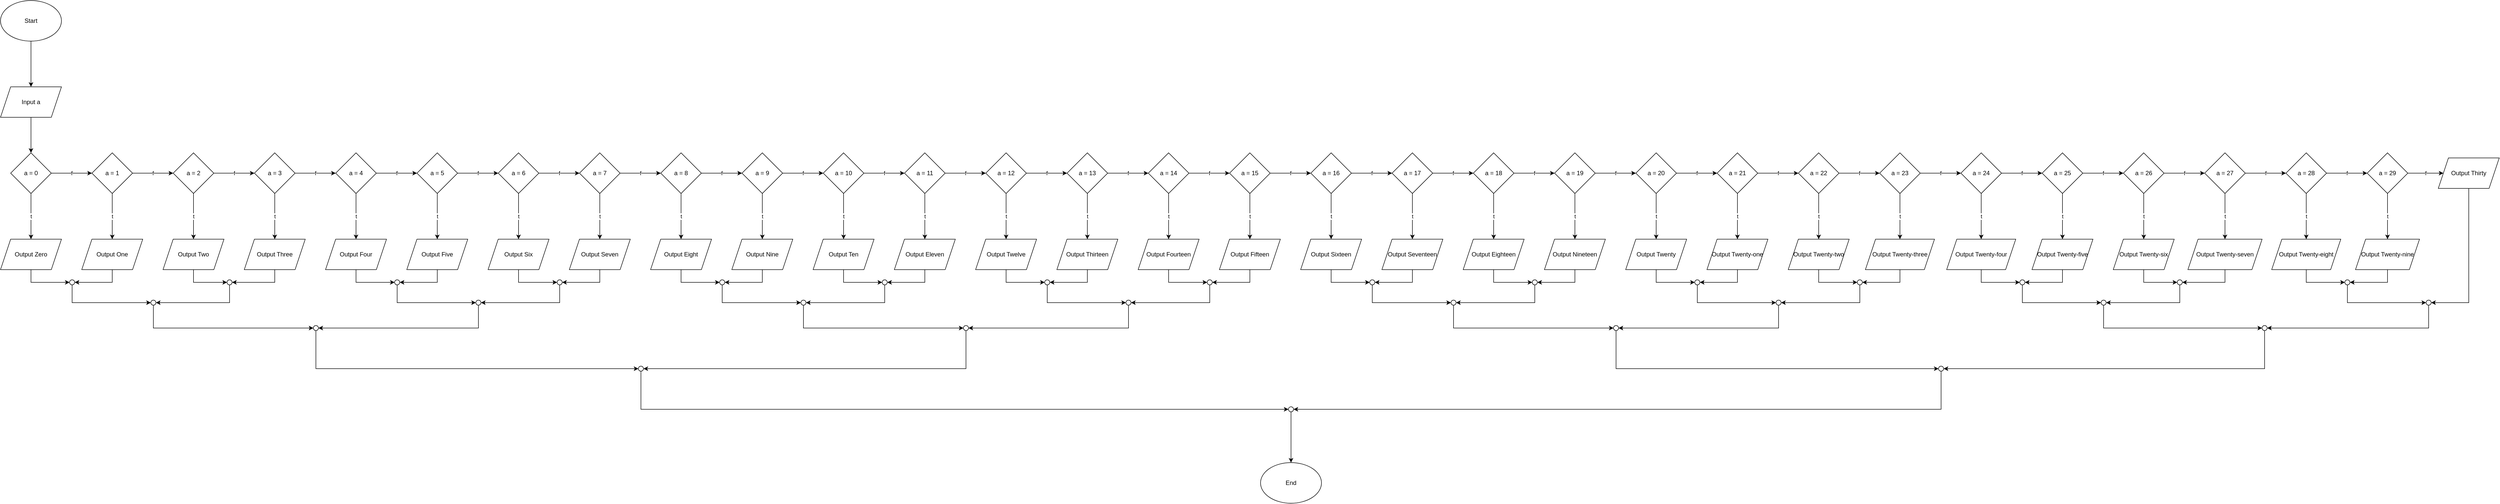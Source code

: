 <mxfile version="24.9.0">
  <diagram name="หน้า-1" id="Oa7MNRSbtnNq7vkGmx9L">
    <mxGraphModel dx="1050" dy="530" grid="1" gridSize="10" guides="1" tooltips="1" connect="1" arrows="1" fold="1" page="1" pageScale="1" pageWidth="827" pageHeight="1169" math="0" shadow="0">
      <root>
        <mxCell id="0" />
        <mxCell id="1" parent="0" />
        <mxCell id="7Do3n61sv4SYis1TwfqJ-3" value="" style="edgeStyle=orthogonalEdgeStyle;rounded=0;orthogonalLoop=1;jettySize=auto;html=1;" parent="1" source="7Do3n61sv4SYis1TwfqJ-1" target="7Do3n61sv4SYis1TwfqJ-2" edge="1">
          <mxGeometry relative="1" as="geometry" />
        </mxCell>
        <mxCell id="7Do3n61sv4SYis1TwfqJ-1" value="Start" style="ellipse;whiteSpace=wrap;html=1;" parent="1" vertex="1">
          <mxGeometry x="354" y="10" width="120" height="80" as="geometry" />
        </mxCell>
        <mxCell id="7Do3n61sv4SYis1TwfqJ-5" value="" style="edgeStyle=orthogonalEdgeStyle;rounded=0;orthogonalLoop=1;jettySize=auto;html=1;" parent="1" source="7Do3n61sv4SYis1TwfqJ-2" target="7Do3n61sv4SYis1TwfqJ-4" edge="1">
          <mxGeometry relative="1" as="geometry" />
        </mxCell>
        <mxCell id="7Do3n61sv4SYis1TwfqJ-2" value="Input a" style="shape=parallelogram;perimeter=parallelogramPerimeter;whiteSpace=wrap;html=1;fixedSize=1;" parent="1" vertex="1">
          <mxGeometry x="354" y="180" width="120" height="60" as="geometry" />
        </mxCell>
        <mxCell id="7Do3n61sv4SYis1TwfqJ-7" value="f" style="edgeStyle=orthogonalEdgeStyle;rounded=0;orthogonalLoop=1;jettySize=auto;html=1;" parent="1" source="7Do3n61sv4SYis1TwfqJ-4" target="7Do3n61sv4SYis1TwfqJ-6" edge="1">
          <mxGeometry relative="1" as="geometry" />
        </mxCell>
        <mxCell id="7Do3n61sv4SYis1TwfqJ-69" value="t" style="edgeStyle=orthogonalEdgeStyle;rounded=0;orthogonalLoop=1;jettySize=auto;html=1;" parent="1" source="7Do3n61sv4SYis1TwfqJ-4" target="7Do3n61sv4SYis1TwfqJ-68" edge="1">
          <mxGeometry relative="1" as="geometry" />
        </mxCell>
        <mxCell id="7Do3n61sv4SYis1TwfqJ-4" value="a = 0" style="rhombus;whiteSpace=wrap;html=1;" parent="1" vertex="1">
          <mxGeometry x="374" y="310" width="80" height="80" as="geometry" />
        </mxCell>
        <mxCell id="7Do3n61sv4SYis1TwfqJ-9" value="f" style="edgeStyle=orthogonalEdgeStyle;rounded=0;orthogonalLoop=1;jettySize=auto;html=1;" parent="1" source="7Do3n61sv4SYis1TwfqJ-6" target="7Do3n61sv4SYis1TwfqJ-8" edge="1">
          <mxGeometry relative="1" as="geometry" />
        </mxCell>
        <mxCell id="7Do3n61sv4SYis1TwfqJ-73" value="t" style="edgeStyle=orthogonalEdgeStyle;rounded=0;orthogonalLoop=1;jettySize=auto;html=1;" parent="1" source="7Do3n61sv4SYis1TwfqJ-6" target="7Do3n61sv4SYis1TwfqJ-72" edge="1">
          <mxGeometry relative="1" as="geometry" />
        </mxCell>
        <mxCell id="7Do3n61sv4SYis1TwfqJ-6" value="a = 1" style="rhombus;whiteSpace=wrap;html=1;" parent="1" vertex="1">
          <mxGeometry x="534" y="310" width="80" height="80" as="geometry" />
        </mxCell>
        <mxCell id="7Do3n61sv4SYis1TwfqJ-11" value="f" style="edgeStyle=orthogonalEdgeStyle;rounded=0;orthogonalLoop=1;jettySize=auto;html=1;" parent="1" source="7Do3n61sv4SYis1TwfqJ-8" target="7Do3n61sv4SYis1TwfqJ-10" edge="1">
          <mxGeometry relative="1" as="geometry" />
        </mxCell>
        <mxCell id="7Do3n61sv4SYis1TwfqJ-75" value="t" style="edgeStyle=orthogonalEdgeStyle;rounded=0;orthogonalLoop=1;jettySize=auto;html=1;" parent="1" source="7Do3n61sv4SYis1TwfqJ-8" target="7Do3n61sv4SYis1TwfqJ-74" edge="1">
          <mxGeometry relative="1" as="geometry" />
        </mxCell>
        <mxCell id="7Do3n61sv4SYis1TwfqJ-8" value="a = 2" style="rhombus;whiteSpace=wrap;html=1;" parent="1" vertex="1">
          <mxGeometry x="694" y="310" width="80" height="80" as="geometry" />
        </mxCell>
        <mxCell id="7Do3n61sv4SYis1TwfqJ-13" value="f" style="edgeStyle=orthogonalEdgeStyle;rounded=0;orthogonalLoop=1;jettySize=auto;html=1;" parent="1" source="7Do3n61sv4SYis1TwfqJ-10" target="7Do3n61sv4SYis1TwfqJ-12" edge="1">
          <mxGeometry relative="1" as="geometry" />
        </mxCell>
        <mxCell id="7Do3n61sv4SYis1TwfqJ-77" value="t" style="edgeStyle=orthogonalEdgeStyle;rounded=0;orthogonalLoop=1;jettySize=auto;html=1;" parent="1" source="7Do3n61sv4SYis1TwfqJ-10" target="7Do3n61sv4SYis1TwfqJ-76" edge="1">
          <mxGeometry relative="1" as="geometry" />
        </mxCell>
        <mxCell id="7Do3n61sv4SYis1TwfqJ-10" value="a = 3" style="rhombus;whiteSpace=wrap;html=1;" parent="1" vertex="1">
          <mxGeometry x="854" y="310" width="80" height="80" as="geometry" />
        </mxCell>
        <mxCell id="7Do3n61sv4SYis1TwfqJ-15" value="f" style="edgeStyle=orthogonalEdgeStyle;rounded=0;orthogonalLoop=1;jettySize=auto;html=1;" parent="1" source="7Do3n61sv4SYis1TwfqJ-12" target="7Do3n61sv4SYis1TwfqJ-14" edge="1">
          <mxGeometry relative="1" as="geometry" />
        </mxCell>
        <mxCell id="7Do3n61sv4SYis1TwfqJ-79" value="t" style="edgeStyle=orthogonalEdgeStyle;rounded=0;orthogonalLoop=1;jettySize=auto;html=1;" parent="1" source="7Do3n61sv4SYis1TwfqJ-12" target="7Do3n61sv4SYis1TwfqJ-78" edge="1">
          <mxGeometry relative="1" as="geometry" />
        </mxCell>
        <mxCell id="7Do3n61sv4SYis1TwfqJ-12" value="a = 4" style="rhombus;whiteSpace=wrap;html=1;" parent="1" vertex="1">
          <mxGeometry x="1014" y="310" width="80" height="80" as="geometry" />
        </mxCell>
        <mxCell id="7Do3n61sv4SYis1TwfqJ-17" value="f" style="edgeStyle=orthogonalEdgeStyle;rounded=0;orthogonalLoop=1;jettySize=auto;html=1;" parent="1" source="7Do3n61sv4SYis1TwfqJ-14" target="7Do3n61sv4SYis1TwfqJ-16" edge="1">
          <mxGeometry relative="1" as="geometry" />
        </mxCell>
        <mxCell id="7Do3n61sv4SYis1TwfqJ-81" value="t" style="edgeStyle=orthogonalEdgeStyle;rounded=0;orthogonalLoop=1;jettySize=auto;html=1;" parent="1" source="7Do3n61sv4SYis1TwfqJ-14" target="7Do3n61sv4SYis1TwfqJ-80" edge="1">
          <mxGeometry relative="1" as="geometry" />
        </mxCell>
        <mxCell id="7Do3n61sv4SYis1TwfqJ-14" value="a = 5" style="rhombus;whiteSpace=wrap;html=1;" parent="1" vertex="1">
          <mxGeometry x="1174" y="310" width="80" height="80" as="geometry" />
        </mxCell>
        <mxCell id="7Do3n61sv4SYis1TwfqJ-19" value="f" style="edgeStyle=orthogonalEdgeStyle;rounded=0;orthogonalLoop=1;jettySize=auto;html=1;" parent="1" source="7Do3n61sv4SYis1TwfqJ-16" target="7Do3n61sv4SYis1TwfqJ-18" edge="1">
          <mxGeometry relative="1" as="geometry" />
        </mxCell>
        <mxCell id="7Do3n61sv4SYis1TwfqJ-83" value="t" style="edgeStyle=orthogonalEdgeStyle;rounded=0;orthogonalLoop=1;jettySize=auto;html=1;" parent="1" source="7Do3n61sv4SYis1TwfqJ-16" target="7Do3n61sv4SYis1TwfqJ-82" edge="1">
          <mxGeometry relative="1" as="geometry" />
        </mxCell>
        <mxCell id="7Do3n61sv4SYis1TwfqJ-16" value="a = 6" style="rhombus;whiteSpace=wrap;html=1;" parent="1" vertex="1">
          <mxGeometry x="1334" y="310" width="80" height="80" as="geometry" />
        </mxCell>
        <mxCell id="7Do3n61sv4SYis1TwfqJ-21" value="f" style="edgeStyle=orthogonalEdgeStyle;rounded=0;orthogonalLoop=1;jettySize=auto;html=1;" parent="1" source="7Do3n61sv4SYis1TwfqJ-18" target="7Do3n61sv4SYis1TwfqJ-20" edge="1">
          <mxGeometry relative="1" as="geometry" />
        </mxCell>
        <mxCell id="7Do3n61sv4SYis1TwfqJ-85" value="t" style="edgeStyle=orthogonalEdgeStyle;rounded=0;orthogonalLoop=1;jettySize=auto;html=1;" parent="1" source="7Do3n61sv4SYis1TwfqJ-18" target="7Do3n61sv4SYis1TwfqJ-84" edge="1">
          <mxGeometry relative="1" as="geometry" />
        </mxCell>
        <mxCell id="7Do3n61sv4SYis1TwfqJ-18" value="a = 7" style="rhombus;whiteSpace=wrap;html=1;" parent="1" vertex="1">
          <mxGeometry x="1494" y="310" width="80" height="80" as="geometry" />
        </mxCell>
        <mxCell id="7Do3n61sv4SYis1TwfqJ-23" value="f" style="edgeStyle=orthogonalEdgeStyle;rounded=0;orthogonalLoop=1;jettySize=auto;html=1;" parent="1" source="7Do3n61sv4SYis1TwfqJ-20" target="7Do3n61sv4SYis1TwfqJ-22" edge="1">
          <mxGeometry relative="1" as="geometry" />
        </mxCell>
        <mxCell id="7Do3n61sv4SYis1TwfqJ-87" value="t" style="edgeStyle=orthogonalEdgeStyle;rounded=0;orthogonalLoop=1;jettySize=auto;html=1;" parent="1" source="7Do3n61sv4SYis1TwfqJ-20" target="7Do3n61sv4SYis1TwfqJ-86" edge="1">
          <mxGeometry relative="1" as="geometry" />
        </mxCell>
        <mxCell id="7Do3n61sv4SYis1TwfqJ-20" value="a = 8" style="rhombus;whiteSpace=wrap;html=1;" parent="1" vertex="1">
          <mxGeometry x="1654" y="310" width="80" height="80" as="geometry" />
        </mxCell>
        <mxCell id="7Do3n61sv4SYis1TwfqJ-25" value="f" style="edgeStyle=orthogonalEdgeStyle;rounded=0;orthogonalLoop=1;jettySize=auto;html=1;" parent="1" source="7Do3n61sv4SYis1TwfqJ-22" target="7Do3n61sv4SYis1TwfqJ-24" edge="1">
          <mxGeometry relative="1" as="geometry" />
        </mxCell>
        <mxCell id="7Do3n61sv4SYis1TwfqJ-89" value="t" style="edgeStyle=orthogonalEdgeStyle;rounded=0;orthogonalLoop=1;jettySize=auto;html=1;" parent="1" source="7Do3n61sv4SYis1TwfqJ-22" target="7Do3n61sv4SYis1TwfqJ-88" edge="1">
          <mxGeometry relative="1" as="geometry" />
        </mxCell>
        <mxCell id="7Do3n61sv4SYis1TwfqJ-22" value="a = 9" style="rhombus;whiteSpace=wrap;html=1;" parent="1" vertex="1">
          <mxGeometry x="1814" y="310" width="80" height="80" as="geometry" />
        </mxCell>
        <mxCell id="7Do3n61sv4SYis1TwfqJ-27" value="f" style="edgeStyle=orthogonalEdgeStyle;rounded=0;orthogonalLoop=1;jettySize=auto;html=1;" parent="1" source="7Do3n61sv4SYis1TwfqJ-24" target="7Do3n61sv4SYis1TwfqJ-26" edge="1">
          <mxGeometry relative="1" as="geometry" />
        </mxCell>
        <mxCell id="7Do3n61sv4SYis1TwfqJ-91" value="t" style="edgeStyle=orthogonalEdgeStyle;rounded=0;orthogonalLoop=1;jettySize=auto;html=1;" parent="1" source="7Do3n61sv4SYis1TwfqJ-24" target="7Do3n61sv4SYis1TwfqJ-90" edge="1">
          <mxGeometry relative="1" as="geometry" />
        </mxCell>
        <mxCell id="7Do3n61sv4SYis1TwfqJ-24" value="a = 10" style="rhombus;whiteSpace=wrap;html=1;" parent="1" vertex="1">
          <mxGeometry x="1974" y="310" width="80" height="80" as="geometry" />
        </mxCell>
        <mxCell id="7Do3n61sv4SYis1TwfqJ-29" value="f" style="edgeStyle=orthogonalEdgeStyle;rounded=0;orthogonalLoop=1;jettySize=auto;html=1;" parent="1" source="7Do3n61sv4SYis1TwfqJ-26" target="7Do3n61sv4SYis1TwfqJ-28" edge="1">
          <mxGeometry relative="1" as="geometry" />
        </mxCell>
        <mxCell id="7Do3n61sv4SYis1TwfqJ-93" value="t" style="edgeStyle=orthogonalEdgeStyle;rounded=0;orthogonalLoop=1;jettySize=auto;html=1;" parent="1" source="7Do3n61sv4SYis1TwfqJ-26" target="7Do3n61sv4SYis1TwfqJ-92" edge="1">
          <mxGeometry relative="1" as="geometry" />
        </mxCell>
        <mxCell id="7Do3n61sv4SYis1TwfqJ-26" value="a = 11" style="rhombus;whiteSpace=wrap;html=1;" parent="1" vertex="1">
          <mxGeometry x="2134" y="310" width="80" height="80" as="geometry" />
        </mxCell>
        <mxCell id="7Do3n61sv4SYis1TwfqJ-31" value="f" style="edgeStyle=orthogonalEdgeStyle;rounded=0;orthogonalLoop=1;jettySize=auto;html=1;" parent="1" source="7Do3n61sv4SYis1TwfqJ-28" target="7Do3n61sv4SYis1TwfqJ-30" edge="1">
          <mxGeometry relative="1" as="geometry" />
        </mxCell>
        <mxCell id="7Do3n61sv4SYis1TwfqJ-95" value="t" style="edgeStyle=orthogonalEdgeStyle;rounded=0;orthogonalLoop=1;jettySize=auto;html=1;" parent="1" source="7Do3n61sv4SYis1TwfqJ-28" target="7Do3n61sv4SYis1TwfqJ-94" edge="1">
          <mxGeometry relative="1" as="geometry" />
        </mxCell>
        <mxCell id="7Do3n61sv4SYis1TwfqJ-28" value="a = 12" style="rhombus;whiteSpace=wrap;html=1;" parent="1" vertex="1">
          <mxGeometry x="2294" y="310" width="80" height="80" as="geometry" />
        </mxCell>
        <mxCell id="7Do3n61sv4SYis1TwfqJ-33" value="f" style="edgeStyle=orthogonalEdgeStyle;rounded=0;orthogonalLoop=1;jettySize=auto;html=1;" parent="1" source="7Do3n61sv4SYis1TwfqJ-30" target="7Do3n61sv4SYis1TwfqJ-32" edge="1">
          <mxGeometry relative="1" as="geometry" />
        </mxCell>
        <mxCell id="7Do3n61sv4SYis1TwfqJ-97" value="t" style="edgeStyle=orthogonalEdgeStyle;rounded=0;orthogonalLoop=1;jettySize=auto;html=1;" parent="1" source="7Do3n61sv4SYis1TwfqJ-30" target="7Do3n61sv4SYis1TwfqJ-96" edge="1">
          <mxGeometry relative="1" as="geometry" />
        </mxCell>
        <mxCell id="7Do3n61sv4SYis1TwfqJ-30" value="a = 13" style="rhombus;whiteSpace=wrap;html=1;" parent="1" vertex="1">
          <mxGeometry x="2454" y="310" width="80" height="80" as="geometry" />
        </mxCell>
        <mxCell id="7Do3n61sv4SYis1TwfqJ-35" value="f" style="edgeStyle=orthogonalEdgeStyle;rounded=0;orthogonalLoop=1;jettySize=auto;html=1;" parent="1" source="7Do3n61sv4SYis1TwfqJ-32" target="7Do3n61sv4SYis1TwfqJ-34" edge="1">
          <mxGeometry relative="1" as="geometry" />
        </mxCell>
        <mxCell id="7Do3n61sv4SYis1TwfqJ-99" value="t" style="edgeStyle=orthogonalEdgeStyle;rounded=0;orthogonalLoop=1;jettySize=auto;html=1;" parent="1" source="7Do3n61sv4SYis1TwfqJ-32" target="7Do3n61sv4SYis1TwfqJ-98" edge="1">
          <mxGeometry relative="1" as="geometry" />
        </mxCell>
        <mxCell id="7Do3n61sv4SYis1TwfqJ-32" value="a = 14" style="rhombus;whiteSpace=wrap;html=1;" parent="1" vertex="1">
          <mxGeometry x="2614" y="310" width="80" height="80" as="geometry" />
        </mxCell>
        <mxCell id="7Do3n61sv4SYis1TwfqJ-37" value="f" style="edgeStyle=orthogonalEdgeStyle;rounded=0;orthogonalLoop=1;jettySize=auto;html=1;" parent="1" source="7Do3n61sv4SYis1TwfqJ-34" target="7Do3n61sv4SYis1TwfqJ-36" edge="1">
          <mxGeometry relative="1" as="geometry" />
        </mxCell>
        <mxCell id="7Do3n61sv4SYis1TwfqJ-101" value="t" style="edgeStyle=orthogonalEdgeStyle;rounded=0;orthogonalLoop=1;jettySize=auto;html=1;" parent="1" source="7Do3n61sv4SYis1TwfqJ-34" target="7Do3n61sv4SYis1TwfqJ-100" edge="1">
          <mxGeometry relative="1" as="geometry" />
        </mxCell>
        <mxCell id="7Do3n61sv4SYis1TwfqJ-34" value="a = 15" style="rhombus;whiteSpace=wrap;html=1;" parent="1" vertex="1">
          <mxGeometry x="2774" y="310" width="80" height="80" as="geometry" />
        </mxCell>
        <mxCell id="7Do3n61sv4SYis1TwfqJ-39" value="f" style="edgeStyle=orthogonalEdgeStyle;rounded=0;orthogonalLoop=1;jettySize=auto;html=1;" parent="1" source="7Do3n61sv4SYis1TwfqJ-36" target="7Do3n61sv4SYis1TwfqJ-38" edge="1">
          <mxGeometry relative="1" as="geometry" />
        </mxCell>
        <mxCell id="7Do3n61sv4SYis1TwfqJ-103" value="t" style="edgeStyle=orthogonalEdgeStyle;rounded=0;orthogonalLoop=1;jettySize=auto;html=1;" parent="1" source="7Do3n61sv4SYis1TwfqJ-36" target="7Do3n61sv4SYis1TwfqJ-102" edge="1">
          <mxGeometry relative="1" as="geometry">
            <Array as="points">
              <mxPoint x="2974" y="410" />
              <mxPoint x="2974" y="410" />
            </Array>
          </mxGeometry>
        </mxCell>
        <mxCell id="7Do3n61sv4SYis1TwfqJ-36" value="a = 16" style="rhombus;whiteSpace=wrap;html=1;" parent="1" vertex="1">
          <mxGeometry x="2934" y="310" width="80" height="80" as="geometry" />
        </mxCell>
        <mxCell id="7Do3n61sv4SYis1TwfqJ-41" value="f" style="edgeStyle=orthogonalEdgeStyle;rounded=0;orthogonalLoop=1;jettySize=auto;html=1;" parent="1" source="7Do3n61sv4SYis1TwfqJ-38" target="7Do3n61sv4SYis1TwfqJ-40" edge="1">
          <mxGeometry relative="1" as="geometry" />
        </mxCell>
        <mxCell id="7Do3n61sv4SYis1TwfqJ-105" value="t" style="edgeStyle=orthogonalEdgeStyle;rounded=0;orthogonalLoop=1;jettySize=auto;html=1;" parent="1" source="7Do3n61sv4SYis1TwfqJ-38" target="7Do3n61sv4SYis1TwfqJ-104" edge="1">
          <mxGeometry relative="1" as="geometry" />
        </mxCell>
        <mxCell id="7Do3n61sv4SYis1TwfqJ-38" value="a = 17" style="rhombus;whiteSpace=wrap;html=1;" parent="1" vertex="1">
          <mxGeometry x="3094" y="310" width="80" height="80" as="geometry" />
        </mxCell>
        <mxCell id="7Do3n61sv4SYis1TwfqJ-43" value="f" style="edgeStyle=orthogonalEdgeStyle;rounded=0;orthogonalLoop=1;jettySize=auto;html=1;" parent="1" source="7Do3n61sv4SYis1TwfqJ-40" target="7Do3n61sv4SYis1TwfqJ-42" edge="1">
          <mxGeometry relative="1" as="geometry" />
        </mxCell>
        <mxCell id="7Do3n61sv4SYis1TwfqJ-107" value="t" style="edgeStyle=orthogonalEdgeStyle;rounded=0;orthogonalLoop=1;jettySize=auto;html=1;" parent="1" source="7Do3n61sv4SYis1TwfqJ-40" target="7Do3n61sv4SYis1TwfqJ-106" edge="1">
          <mxGeometry relative="1" as="geometry" />
        </mxCell>
        <mxCell id="7Do3n61sv4SYis1TwfqJ-40" value="a = 18" style="rhombus;whiteSpace=wrap;html=1;" parent="1" vertex="1">
          <mxGeometry x="3254" y="310" width="80" height="80" as="geometry" />
        </mxCell>
        <mxCell id="7Do3n61sv4SYis1TwfqJ-45" value="f" style="edgeStyle=orthogonalEdgeStyle;rounded=0;orthogonalLoop=1;jettySize=auto;html=1;" parent="1" source="7Do3n61sv4SYis1TwfqJ-42" target="7Do3n61sv4SYis1TwfqJ-44" edge="1">
          <mxGeometry relative="1" as="geometry" />
        </mxCell>
        <mxCell id="7Do3n61sv4SYis1TwfqJ-109" value="t" style="edgeStyle=orthogonalEdgeStyle;rounded=0;orthogonalLoop=1;jettySize=auto;html=1;" parent="1" source="7Do3n61sv4SYis1TwfqJ-42" target="7Do3n61sv4SYis1TwfqJ-108" edge="1">
          <mxGeometry relative="1" as="geometry" />
        </mxCell>
        <mxCell id="7Do3n61sv4SYis1TwfqJ-42" value="a = 19" style="rhombus;whiteSpace=wrap;html=1;" parent="1" vertex="1">
          <mxGeometry x="3414" y="310" width="80" height="80" as="geometry" />
        </mxCell>
        <mxCell id="7Do3n61sv4SYis1TwfqJ-47" value="f" style="edgeStyle=orthogonalEdgeStyle;rounded=0;orthogonalLoop=1;jettySize=auto;html=1;" parent="1" source="7Do3n61sv4SYis1TwfqJ-44" target="7Do3n61sv4SYis1TwfqJ-46" edge="1">
          <mxGeometry relative="1" as="geometry" />
        </mxCell>
        <mxCell id="7Do3n61sv4SYis1TwfqJ-111" value="t" style="edgeStyle=orthogonalEdgeStyle;rounded=0;orthogonalLoop=1;jettySize=auto;html=1;" parent="1" source="7Do3n61sv4SYis1TwfqJ-44" target="7Do3n61sv4SYis1TwfqJ-110" edge="1">
          <mxGeometry relative="1" as="geometry" />
        </mxCell>
        <mxCell id="7Do3n61sv4SYis1TwfqJ-44" value="a = 20" style="rhombus;whiteSpace=wrap;html=1;" parent="1" vertex="1">
          <mxGeometry x="3574" y="310" width="80" height="80" as="geometry" />
        </mxCell>
        <mxCell id="7Do3n61sv4SYis1TwfqJ-49" value="f" style="edgeStyle=orthogonalEdgeStyle;rounded=0;orthogonalLoop=1;jettySize=auto;html=1;" parent="1" source="7Do3n61sv4SYis1TwfqJ-46" target="7Do3n61sv4SYis1TwfqJ-48" edge="1">
          <mxGeometry relative="1" as="geometry" />
        </mxCell>
        <mxCell id="7Do3n61sv4SYis1TwfqJ-113" value="t" style="edgeStyle=orthogonalEdgeStyle;rounded=0;orthogonalLoop=1;jettySize=auto;html=1;" parent="1" source="7Do3n61sv4SYis1TwfqJ-46" target="7Do3n61sv4SYis1TwfqJ-112" edge="1">
          <mxGeometry relative="1" as="geometry" />
        </mxCell>
        <mxCell id="7Do3n61sv4SYis1TwfqJ-46" value="a = 21" style="rhombus;whiteSpace=wrap;html=1;" parent="1" vertex="1">
          <mxGeometry x="3734" y="310" width="80" height="80" as="geometry" />
        </mxCell>
        <mxCell id="7Do3n61sv4SYis1TwfqJ-51" value="f" style="edgeStyle=orthogonalEdgeStyle;rounded=0;orthogonalLoop=1;jettySize=auto;html=1;" parent="1" source="7Do3n61sv4SYis1TwfqJ-48" target="7Do3n61sv4SYis1TwfqJ-50" edge="1">
          <mxGeometry relative="1" as="geometry" />
        </mxCell>
        <mxCell id="7Do3n61sv4SYis1TwfqJ-115" value="t" style="edgeStyle=orthogonalEdgeStyle;rounded=0;orthogonalLoop=1;jettySize=auto;html=1;" parent="1" source="7Do3n61sv4SYis1TwfqJ-48" target="7Do3n61sv4SYis1TwfqJ-114" edge="1">
          <mxGeometry relative="1" as="geometry" />
        </mxCell>
        <mxCell id="7Do3n61sv4SYis1TwfqJ-48" value="a = 22" style="rhombus;whiteSpace=wrap;html=1;" parent="1" vertex="1">
          <mxGeometry x="3894" y="310" width="80" height="80" as="geometry" />
        </mxCell>
        <mxCell id="7Do3n61sv4SYis1TwfqJ-53" value="f" style="edgeStyle=orthogonalEdgeStyle;rounded=0;orthogonalLoop=1;jettySize=auto;html=1;" parent="1" source="7Do3n61sv4SYis1TwfqJ-50" target="7Do3n61sv4SYis1TwfqJ-52" edge="1">
          <mxGeometry relative="1" as="geometry" />
        </mxCell>
        <mxCell id="7Do3n61sv4SYis1TwfqJ-117" value="t" style="edgeStyle=orthogonalEdgeStyle;rounded=0;orthogonalLoop=1;jettySize=auto;html=1;" parent="1" source="7Do3n61sv4SYis1TwfqJ-50" target="7Do3n61sv4SYis1TwfqJ-116" edge="1">
          <mxGeometry relative="1" as="geometry" />
        </mxCell>
        <mxCell id="7Do3n61sv4SYis1TwfqJ-50" value="a = 23" style="rhombus;whiteSpace=wrap;html=1;" parent="1" vertex="1">
          <mxGeometry x="4054" y="310" width="80" height="80" as="geometry" />
        </mxCell>
        <mxCell id="7Do3n61sv4SYis1TwfqJ-55" value="f" style="edgeStyle=orthogonalEdgeStyle;rounded=0;orthogonalLoop=1;jettySize=auto;html=1;" parent="1" source="7Do3n61sv4SYis1TwfqJ-52" target="7Do3n61sv4SYis1TwfqJ-54" edge="1">
          <mxGeometry relative="1" as="geometry" />
        </mxCell>
        <mxCell id="7Do3n61sv4SYis1TwfqJ-119" value="t" style="edgeStyle=orthogonalEdgeStyle;rounded=0;orthogonalLoop=1;jettySize=auto;html=1;" parent="1" source="7Do3n61sv4SYis1TwfqJ-52" target="7Do3n61sv4SYis1TwfqJ-118" edge="1">
          <mxGeometry relative="1" as="geometry" />
        </mxCell>
        <mxCell id="7Do3n61sv4SYis1TwfqJ-52" value="a = 24" style="rhombus;whiteSpace=wrap;html=1;" parent="1" vertex="1">
          <mxGeometry x="4214" y="310" width="80" height="80" as="geometry" />
        </mxCell>
        <mxCell id="7Do3n61sv4SYis1TwfqJ-57" value="f" style="edgeStyle=orthogonalEdgeStyle;rounded=0;orthogonalLoop=1;jettySize=auto;html=1;" parent="1" source="7Do3n61sv4SYis1TwfqJ-54" target="7Do3n61sv4SYis1TwfqJ-56" edge="1">
          <mxGeometry relative="1" as="geometry" />
        </mxCell>
        <mxCell id="7Do3n61sv4SYis1TwfqJ-121" value="t" style="edgeStyle=orthogonalEdgeStyle;rounded=0;orthogonalLoop=1;jettySize=auto;html=1;" parent="1" source="7Do3n61sv4SYis1TwfqJ-54" target="7Do3n61sv4SYis1TwfqJ-120" edge="1">
          <mxGeometry relative="1" as="geometry" />
        </mxCell>
        <mxCell id="7Do3n61sv4SYis1TwfqJ-54" value="a = 25" style="rhombus;whiteSpace=wrap;html=1;" parent="1" vertex="1">
          <mxGeometry x="4374" y="310" width="80" height="80" as="geometry" />
        </mxCell>
        <mxCell id="7Do3n61sv4SYis1TwfqJ-59" value="f" style="edgeStyle=orthogonalEdgeStyle;rounded=0;orthogonalLoop=1;jettySize=auto;html=1;" parent="1" source="7Do3n61sv4SYis1TwfqJ-56" target="7Do3n61sv4SYis1TwfqJ-58" edge="1">
          <mxGeometry relative="1" as="geometry" />
        </mxCell>
        <mxCell id="7Do3n61sv4SYis1TwfqJ-123" value="t" style="edgeStyle=orthogonalEdgeStyle;rounded=0;orthogonalLoop=1;jettySize=auto;html=1;" parent="1" source="7Do3n61sv4SYis1TwfqJ-56" target="7Do3n61sv4SYis1TwfqJ-122" edge="1">
          <mxGeometry relative="1" as="geometry" />
        </mxCell>
        <mxCell id="7Do3n61sv4SYis1TwfqJ-56" value="a = 26" style="rhombus;whiteSpace=wrap;html=1;" parent="1" vertex="1">
          <mxGeometry x="4534" y="310" width="80" height="80" as="geometry" />
        </mxCell>
        <mxCell id="7Do3n61sv4SYis1TwfqJ-61" value="f" style="edgeStyle=orthogonalEdgeStyle;rounded=0;orthogonalLoop=1;jettySize=auto;html=1;" parent="1" source="7Do3n61sv4SYis1TwfqJ-58" target="7Do3n61sv4SYis1TwfqJ-60" edge="1">
          <mxGeometry relative="1" as="geometry" />
        </mxCell>
        <mxCell id="7Do3n61sv4SYis1TwfqJ-125" value="t" style="edgeStyle=orthogonalEdgeStyle;rounded=0;orthogonalLoop=1;jettySize=auto;html=1;" parent="1" source="7Do3n61sv4SYis1TwfqJ-58" target="7Do3n61sv4SYis1TwfqJ-124" edge="1">
          <mxGeometry relative="1" as="geometry" />
        </mxCell>
        <mxCell id="7Do3n61sv4SYis1TwfqJ-58" value="a = 27" style="rhombus;whiteSpace=wrap;html=1;" parent="1" vertex="1">
          <mxGeometry x="4694" y="310" width="80" height="80" as="geometry" />
        </mxCell>
        <mxCell id="7Do3n61sv4SYis1TwfqJ-63" value="f" style="edgeStyle=orthogonalEdgeStyle;rounded=0;orthogonalLoop=1;jettySize=auto;html=1;" parent="1" source="7Do3n61sv4SYis1TwfqJ-60" target="7Do3n61sv4SYis1TwfqJ-62" edge="1">
          <mxGeometry relative="1" as="geometry" />
        </mxCell>
        <mxCell id="7Do3n61sv4SYis1TwfqJ-127" value="t" style="edgeStyle=orthogonalEdgeStyle;rounded=0;orthogonalLoop=1;jettySize=auto;html=1;" parent="1" source="7Do3n61sv4SYis1TwfqJ-60" target="7Do3n61sv4SYis1TwfqJ-126" edge="1">
          <mxGeometry relative="1" as="geometry" />
        </mxCell>
        <mxCell id="7Do3n61sv4SYis1TwfqJ-60" value="a = 28" style="rhombus;whiteSpace=wrap;html=1;" parent="1" vertex="1">
          <mxGeometry x="4854" y="310" width="80" height="80" as="geometry" />
        </mxCell>
        <mxCell id="7Do3n61sv4SYis1TwfqJ-67" value="f" style="edgeStyle=orthogonalEdgeStyle;rounded=0;orthogonalLoop=1;jettySize=auto;html=1;" parent="1" source="7Do3n61sv4SYis1TwfqJ-62" target="7Do3n61sv4SYis1TwfqJ-66" edge="1">
          <mxGeometry relative="1" as="geometry" />
        </mxCell>
        <mxCell id="7Do3n61sv4SYis1TwfqJ-129" value="t" style="edgeStyle=orthogonalEdgeStyle;rounded=0;orthogonalLoop=1;jettySize=auto;html=1;" parent="1" source="7Do3n61sv4SYis1TwfqJ-62" target="7Do3n61sv4SYis1TwfqJ-128" edge="1">
          <mxGeometry relative="1" as="geometry" />
        </mxCell>
        <mxCell id="7Do3n61sv4SYis1TwfqJ-62" value="a = 29" style="rhombus;whiteSpace=wrap;html=1;" parent="1" vertex="1">
          <mxGeometry x="5014" y="310" width="80" height="80" as="geometry" />
        </mxCell>
        <mxCell id="7Do3n61sv4SYis1TwfqJ-187" style="edgeStyle=orthogonalEdgeStyle;rounded=0;orthogonalLoop=1;jettySize=auto;html=1;exitX=0.5;exitY=1;exitDx=0;exitDy=0;entryX=1;entryY=0.5;entryDx=0;entryDy=0;" parent="1" source="7Do3n61sv4SYis1TwfqJ-66" target="7Do3n61sv4SYis1TwfqJ-186" edge="1">
          <mxGeometry relative="1" as="geometry" />
        </mxCell>
        <mxCell id="7Do3n61sv4SYis1TwfqJ-66" value="Output Thirty" style="shape=parallelogram;perimeter=parallelogramPerimeter;whiteSpace=wrap;html=1;fixedSize=1;" parent="1" vertex="1">
          <mxGeometry x="5154" y="320" width="120" height="60" as="geometry" />
        </mxCell>
        <mxCell id="7Do3n61sv4SYis1TwfqJ-147" style="edgeStyle=orthogonalEdgeStyle;rounded=0;orthogonalLoop=1;jettySize=auto;html=1;exitX=0.5;exitY=1;exitDx=0;exitDy=0;entryX=0;entryY=0.5;entryDx=0;entryDy=0;" parent="1" source="7Do3n61sv4SYis1TwfqJ-68" target="7Do3n61sv4SYis1TwfqJ-130" edge="1">
          <mxGeometry relative="1" as="geometry" />
        </mxCell>
        <mxCell id="7Do3n61sv4SYis1TwfqJ-68" value="Output Zero" style="shape=parallelogram;perimeter=parallelogramPerimeter;whiteSpace=wrap;html=1;fixedSize=1;" parent="1" vertex="1">
          <mxGeometry x="354" y="480" width="120" height="60" as="geometry" />
        </mxCell>
        <mxCell id="7Do3n61sv4SYis1TwfqJ-148" style="edgeStyle=orthogonalEdgeStyle;rounded=0;orthogonalLoop=1;jettySize=auto;html=1;exitX=0.5;exitY=1;exitDx=0;exitDy=0;entryX=1;entryY=0.5;entryDx=0;entryDy=0;" parent="1" source="7Do3n61sv4SYis1TwfqJ-72" target="7Do3n61sv4SYis1TwfqJ-130" edge="1">
          <mxGeometry relative="1" as="geometry" />
        </mxCell>
        <mxCell id="7Do3n61sv4SYis1TwfqJ-72" value="Output One" style="shape=parallelogram;perimeter=parallelogramPerimeter;whiteSpace=wrap;html=1;fixedSize=1;" parent="1" vertex="1">
          <mxGeometry x="514" y="480" width="120" height="60" as="geometry" />
        </mxCell>
        <mxCell id="7Do3n61sv4SYis1TwfqJ-149" style="edgeStyle=orthogonalEdgeStyle;rounded=0;orthogonalLoop=1;jettySize=auto;html=1;exitX=0.5;exitY=1;exitDx=0;exitDy=0;entryX=0;entryY=0.5;entryDx=0;entryDy=0;" parent="1" source="7Do3n61sv4SYis1TwfqJ-74" target="7Do3n61sv4SYis1TwfqJ-132" edge="1">
          <mxGeometry relative="1" as="geometry" />
        </mxCell>
        <mxCell id="7Do3n61sv4SYis1TwfqJ-74" value="Output Two" style="shape=parallelogram;perimeter=parallelogramPerimeter;whiteSpace=wrap;html=1;fixedSize=1;" parent="1" vertex="1">
          <mxGeometry x="674" y="480" width="120" height="60" as="geometry" />
        </mxCell>
        <mxCell id="7Do3n61sv4SYis1TwfqJ-150" style="edgeStyle=orthogonalEdgeStyle;rounded=0;orthogonalLoop=1;jettySize=auto;html=1;exitX=0.5;exitY=1;exitDx=0;exitDy=0;entryX=1;entryY=0.5;entryDx=0;entryDy=0;" parent="1" source="7Do3n61sv4SYis1TwfqJ-76" target="7Do3n61sv4SYis1TwfqJ-132" edge="1">
          <mxGeometry relative="1" as="geometry" />
        </mxCell>
        <mxCell id="7Do3n61sv4SYis1TwfqJ-76" value="Output Three" style="shape=parallelogram;perimeter=parallelogramPerimeter;whiteSpace=wrap;html=1;fixedSize=1;" parent="1" vertex="1">
          <mxGeometry x="834" y="480" width="120" height="60" as="geometry" />
        </mxCell>
        <mxCell id="7Do3n61sv4SYis1TwfqJ-151" style="edgeStyle=orthogonalEdgeStyle;rounded=0;orthogonalLoop=1;jettySize=auto;html=1;exitX=0.5;exitY=1;exitDx=0;exitDy=0;entryX=0;entryY=0.5;entryDx=0;entryDy=0;" parent="1" source="7Do3n61sv4SYis1TwfqJ-78" target="7Do3n61sv4SYis1TwfqJ-134" edge="1">
          <mxGeometry relative="1" as="geometry" />
        </mxCell>
        <mxCell id="7Do3n61sv4SYis1TwfqJ-78" value="Output Four" style="shape=parallelogram;perimeter=parallelogramPerimeter;whiteSpace=wrap;html=1;fixedSize=1;" parent="1" vertex="1">
          <mxGeometry x="994" y="480" width="120" height="60" as="geometry" />
        </mxCell>
        <mxCell id="7Do3n61sv4SYis1TwfqJ-152" style="edgeStyle=orthogonalEdgeStyle;rounded=0;orthogonalLoop=1;jettySize=auto;html=1;exitX=0.5;exitY=1;exitDx=0;exitDy=0;entryX=1;entryY=0.5;entryDx=0;entryDy=0;" parent="1" source="7Do3n61sv4SYis1TwfqJ-80" target="7Do3n61sv4SYis1TwfqJ-134" edge="1">
          <mxGeometry relative="1" as="geometry" />
        </mxCell>
        <mxCell id="7Do3n61sv4SYis1TwfqJ-80" value="Output Five" style="shape=parallelogram;perimeter=parallelogramPerimeter;whiteSpace=wrap;html=1;fixedSize=1;" parent="1" vertex="1">
          <mxGeometry x="1154" y="480" width="120" height="60" as="geometry" />
        </mxCell>
        <mxCell id="7Do3n61sv4SYis1TwfqJ-153" style="edgeStyle=orthogonalEdgeStyle;rounded=0;orthogonalLoop=1;jettySize=auto;html=1;exitX=0.5;exitY=1;exitDx=0;exitDy=0;entryX=0;entryY=0.5;entryDx=0;entryDy=0;" parent="1" source="7Do3n61sv4SYis1TwfqJ-82" target="7Do3n61sv4SYis1TwfqJ-135" edge="1">
          <mxGeometry relative="1" as="geometry" />
        </mxCell>
        <mxCell id="7Do3n61sv4SYis1TwfqJ-82" value="Output Six" style="shape=parallelogram;perimeter=parallelogramPerimeter;whiteSpace=wrap;html=1;fixedSize=1;" parent="1" vertex="1">
          <mxGeometry x="1314" y="480" width="120" height="60" as="geometry" />
        </mxCell>
        <mxCell id="7Do3n61sv4SYis1TwfqJ-155" style="edgeStyle=orthogonalEdgeStyle;rounded=0;orthogonalLoop=1;jettySize=auto;html=1;exitX=0.5;exitY=1;exitDx=0;exitDy=0;entryX=1;entryY=0.5;entryDx=0;entryDy=0;" parent="1" source="7Do3n61sv4SYis1TwfqJ-84" target="7Do3n61sv4SYis1TwfqJ-135" edge="1">
          <mxGeometry relative="1" as="geometry" />
        </mxCell>
        <mxCell id="7Do3n61sv4SYis1TwfqJ-84" value="Output Seven" style="shape=parallelogram;perimeter=parallelogramPerimeter;whiteSpace=wrap;html=1;fixedSize=1;" parent="1" vertex="1">
          <mxGeometry x="1474" y="480" width="120" height="60" as="geometry" />
        </mxCell>
        <mxCell id="7Do3n61sv4SYis1TwfqJ-156" style="edgeStyle=orthogonalEdgeStyle;rounded=0;orthogonalLoop=1;jettySize=auto;html=1;exitX=0.5;exitY=1;exitDx=0;exitDy=0;entryX=0;entryY=0.5;entryDx=0;entryDy=0;" parent="1" source="7Do3n61sv4SYis1TwfqJ-86" target="7Do3n61sv4SYis1TwfqJ-136" edge="1">
          <mxGeometry relative="1" as="geometry" />
        </mxCell>
        <mxCell id="7Do3n61sv4SYis1TwfqJ-86" value="Output Eight" style="shape=parallelogram;perimeter=parallelogramPerimeter;whiteSpace=wrap;html=1;fixedSize=1;" parent="1" vertex="1">
          <mxGeometry x="1634" y="480" width="120" height="60" as="geometry" />
        </mxCell>
        <mxCell id="7Do3n61sv4SYis1TwfqJ-157" style="edgeStyle=orthogonalEdgeStyle;rounded=0;orthogonalLoop=1;jettySize=auto;html=1;exitX=0.5;exitY=1;exitDx=0;exitDy=0;entryX=1;entryY=0.5;entryDx=0;entryDy=0;" parent="1" source="7Do3n61sv4SYis1TwfqJ-88" target="7Do3n61sv4SYis1TwfqJ-136" edge="1">
          <mxGeometry relative="1" as="geometry" />
        </mxCell>
        <mxCell id="7Do3n61sv4SYis1TwfqJ-88" value="Output Nine" style="shape=parallelogram;perimeter=parallelogramPerimeter;whiteSpace=wrap;html=1;fixedSize=1;" parent="1" vertex="1">
          <mxGeometry x="1794" y="480" width="120" height="60" as="geometry" />
        </mxCell>
        <mxCell id="7Do3n61sv4SYis1TwfqJ-158" style="edgeStyle=orthogonalEdgeStyle;rounded=0;orthogonalLoop=1;jettySize=auto;html=1;exitX=0.5;exitY=1;exitDx=0;exitDy=0;entryX=0;entryY=0.5;entryDx=0;entryDy=0;" parent="1" source="7Do3n61sv4SYis1TwfqJ-90" target="7Do3n61sv4SYis1TwfqJ-137" edge="1">
          <mxGeometry relative="1" as="geometry" />
        </mxCell>
        <mxCell id="7Do3n61sv4SYis1TwfqJ-90" value="Output Ten" style="shape=parallelogram;perimeter=parallelogramPerimeter;whiteSpace=wrap;html=1;fixedSize=1;" parent="1" vertex="1">
          <mxGeometry x="1954" y="480" width="120" height="60" as="geometry" />
        </mxCell>
        <mxCell id="7Do3n61sv4SYis1TwfqJ-159" style="edgeStyle=orthogonalEdgeStyle;rounded=0;orthogonalLoop=1;jettySize=auto;html=1;exitX=0.5;exitY=1;exitDx=0;exitDy=0;entryX=1;entryY=0.5;entryDx=0;entryDy=0;" parent="1" source="7Do3n61sv4SYis1TwfqJ-92" target="7Do3n61sv4SYis1TwfqJ-137" edge="1">
          <mxGeometry relative="1" as="geometry" />
        </mxCell>
        <mxCell id="7Do3n61sv4SYis1TwfqJ-92" value="Output Eleven" style="shape=parallelogram;perimeter=parallelogramPerimeter;whiteSpace=wrap;html=1;fixedSize=1;" parent="1" vertex="1">
          <mxGeometry x="2114" y="480" width="120" height="60" as="geometry" />
        </mxCell>
        <mxCell id="7Do3n61sv4SYis1TwfqJ-160" style="edgeStyle=orthogonalEdgeStyle;rounded=0;orthogonalLoop=1;jettySize=auto;html=1;exitX=0.5;exitY=1;exitDx=0;exitDy=0;entryX=0;entryY=0.5;entryDx=0;entryDy=0;" parent="1" source="7Do3n61sv4SYis1TwfqJ-94" target="7Do3n61sv4SYis1TwfqJ-138" edge="1">
          <mxGeometry relative="1" as="geometry" />
        </mxCell>
        <mxCell id="7Do3n61sv4SYis1TwfqJ-94" value="Output Twelve" style="shape=parallelogram;perimeter=parallelogramPerimeter;whiteSpace=wrap;html=1;fixedSize=1;" parent="1" vertex="1">
          <mxGeometry x="2274" y="480" width="120" height="60" as="geometry" />
        </mxCell>
        <mxCell id="7Do3n61sv4SYis1TwfqJ-162" style="edgeStyle=orthogonalEdgeStyle;rounded=0;orthogonalLoop=1;jettySize=auto;html=1;exitX=0.5;exitY=1;exitDx=0;exitDy=0;entryX=1;entryY=0.5;entryDx=0;entryDy=0;" parent="1" source="7Do3n61sv4SYis1TwfqJ-96" target="7Do3n61sv4SYis1TwfqJ-138" edge="1">
          <mxGeometry relative="1" as="geometry" />
        </mxCell>
        <mxCell id="7Do3n61sv4SYis1TwfqJ-96" value="Output Thirteen" style="shape=parallelogram;perimeter=parallelogramPerimeter;whiteSpace=wrap;html=1;fixedSize=1;" parent="1" vertex="1">
          <mxGeometry x="2434" y="480" width="120" height="60" as="geometry" />
        </mxCell>
        <mxCell id="7Do3n61sv4SYis1TwfqJ-163" style="edgeStyle=orthogonalEdgeStyle;rounded=0;orthogonalLoop=1;jettySize=auto;html=1;exitX=0.5;exitY=1;exitDx=0;exitDy=0;entryX=0;entryY=0.5;entryDx=0;entryDy=0;" parent="1" source="7Do3n61sv4SYis1TwfqJ-98" target="7Do3n61sv4SYis1TwfqJ-139" edge="1">
          <mxGeometry relative="1" as="geometry" />
        </mxCell>
        <mxCell id="7Do3n61sv4SYis1TwfqJ-98" value="Output Fourteen" style="shape=parallelogram;perimeter=parallelogramPerimeter;whiteSpace=wrap;html=1;fixedSize=1;" parent="1" vertex="1">
          <mxGeometry x="2594" y="480" width="120" height="60" as="geometry" />
        </mxCell>
        <mxCell id="7Do3n61sv4SYis1TwfqJ-164" style="edgeStyle=orthogonalEdgeStyle;rounded=0;orthogonalLoop=1;jettySize=auto;html=1;exitX=0.5;exitY=1;exitDx=0;exitDy=0;entryX=1;entryY=0.5;entryDx=0;entryDy=0;" parent="1" source="7Do3n61sv4SYis1TwfqJ-100" target="7Do3n61sv4SYis1TwfqJ-139" edge="1">
          <mxGeometry relative="1" as="geometry" />
        </mxCell>
        <mxCell id="7Do3n61sv4SYis1TwfqJ-100" value="Output Fifteen" style="shape=parallelogram;perimeter=parallelogramPerimeter;whiteSpace=wrap;html=1;fixedSize=1;" parent="1" vertex="1">
          <mxGeometry x="2754" y="480" width="120" height="60" as="geometry" />
        </mxCell>
        <mxCell id="7Do3n61sv4SYis1TwfqJ-165" style="edgeStyle=orthogonalEdgeStyle;rounded=0;orthogonalLoop=1;jettySize=auto;html=1;exitX=0.5;exitY=1;exitDx=0;exitDy=0;entryX=0;entryY=0.5;entryDx=0;entryDy=0;" parent="1" source="7Do3n61sv4SYis1TwfqJ-102" target="7Do3n61sv4SYis1TwfqJ-140" edge="1">
          <mxGeometry relative="1" as="geometry" />
        </mxCell>
        <mxCell id="7Do3n61sv4SYis1TwfqJ-102" value="Output Sixteen" style="shape=parallelogram;perimeter=parallelogramPerimeter;whiteSpace=wrap;html=1;fixedSize=1;" parent="1" vertex="1">
          <mxGeometry x="2914" y="480" width="120" height="60" as="geometry" />
        </mxCell>
        <mxCell id="7Do3n61sv4SYis1TwfqJ-166" style="edgeStyle=orthogonalEdgeStyle;rounded=0;orthogonalLoop=1;jettySize=auto;html=1;exitX=0.5;exitY=1;exitDx=0;exitDy=0;entryX=1;entryY=0.5;entryDx=0;entryDy=0;" parent="1" source="7Do3n61sv4SYis1TwfqJ-104" target="7Do3n61sv4SYis1TwfqJ-140" edge="1">
          <mxGeometry relative="1" as="geometry" />
        </mxCell>
        <mxCell id="7Do3n61sv4SYis1TwfqJ-104" value="Output Seventeen" style="shape=parallelogram;perimeter=parallelogramPerimeter;whiteSpace=wrap;html=1;fixedSize=1;" parent="1" vertex="1">
          <mxGeometry x="3074" y="480" width="120" height="60" as="geometry" />
        </mxCell>
        <mxCell id="7Do3n61sv4SYis1TwfqJ-167" style="edgeStyle=orthogonalEdgeStyle;rounded=0;orthogonalLoop=1;jettySize=auto;html=1;exitX=0.5;exitY=1;exitDx=0;exitDy=0;entryX=0;entryY=0.5;entryDx=0;entryDy=0;" parent="1" source="7Do3n61sv4SYis1TwfqJ-106" target="7Do3n61sv4SYis1TwfqJ-141" edge="1">
          <mxGeometry relative="1" as="geometry" />
        </mxCell>
        <mxCell id="7Do3n61sv4SYis1TwfqJ-106" value="Output Eighteen" style="shape=parallelogram;perimeter=parallelogramPerimeter;whiteSpace=wrap;html=1;fixedSize=1;" parent="1" vertex="1">
          <mxGeometry x="3234" y="480" width="120" height="60" as="geometry" />
        </mxCell>
        <mxCell id="7Do3n61sv4SYis1TwfqJ-168" style="edgeStyle=orthogonalEdgeStyle;rounded=0;orthogonalLoop=1;jettySize=auto;html=1;exitX=0.5;exitY=1;exitDx=0;exitDy=0;entryX=1;entryY=0.5;entryDx=0;entryDy=0;" parent="1" source="7Do3n61sv4SYis1TwfqJ-108" target="7Do3n61sv4SYis1TwfqJ-141" edge="1">
          <mxGeometry relative="1" as="geometry" />
        </mxCell>
        <mxCell id="7Do3n61sv4SYis1TwfqJ-108" value="Output Nineteen" style="shape=parallelogram;perimeter=parallelogramPerimeter;whiteSpace=wrap;html=1;fixedSize=1;" parent="1" vertex="1">
          <mxGeometry x="3394" y="480" width="120" height="60" as="geometry" />
        </mxCell>
        <mxCell id="7Do3n61sv4SYis1TwfqJ-169" style="edgeStyle=orthogonalEdgeStyle;rounded=0;orthogonalLoop=1;jettySize=auto;html=1;exitX=0.5;exitY=1;exitDx=0;exitDy=0;entryX=0;entryY=0.5;entryDx=0;entryDy=0;" parent="1" source="7Do3n61sv4SYis1TwfqJ-110" target="7Do3n61sv4SYis1TwfqJ-142" edge="1">
          <mxGeometry relative="1" as="geometry" />
        </mxCell>
        <mxCell id="7Do3n61sv4SYis1TwfqJ-110" value="Output Twenty" style="shape=parallelogram;perimeter=parallelogramPerimeter;whiteSpace=wrap;html=1;fixedSize=1;" parent="1" vertex="1">
          <mxGeometry x="3554" y="480" width="120" height="60" as="geometry" />
        </mxCell>
        <mxCell id="7Do3n61sv4SYis1TwfqJ-170" style="edgeStyle=orthogonalEdgeStyle;rounded=0;orthogonalLoop=1;jettySize=auto;html=1;exitX=0.5;exitY=1;exitDx=0;exitDy=0;entryX=1;entryY=0.5;entryDx=0;entryDy=0;" parent="1" source="7Do3n61sv4SYis1TwfqJ-112" target="7Do3n61sv4SYis1TwfqJ-142" edge="1">
          <mxGeometry relative="1" as="geometry" />
        </mxCell>
        <mxCell id="7Do3n61sv4SYis1TwfqJ-112" value="Output Twenty-one" style="shape=parallelogram;perimeter=parallelogramPerimeter;whiteSpace=wrap;html=1;fixedSize=1;" parent="1" vertex="1">
          <mxGeometry x="3714" y="480" width="120" height="60" as="geometry" />
        </mxCell>
        <mxCell id="7Do3n61sv4SYis1TwfqJ-171" style="edgeStyle=orthogonalEdgeStyle;rounded=0;orthogonalLoop=1;jettySize=auto;html=1;exitX=0.5;exitY=1;exitDx=0;exitDy=0;entryX=0;entryY=0.5;entryDx=0;entryDy=0;" parent="1" source="7Do3n61sv4SYis1TwfqJ-114" target="7Do3n61sv4SYis1TwfqJ-143" edge="1">
          <mxGeometry relative="1" as="geometry" />
        </mxCell>
        <mxCell id="7Do3n61sv4SYis1TwfqJ-114" value="Output Twenty-two" style="shape=parallelogram;perimeter=parallelogramPerimeter;whiteSpace=wrap;html=1;fixedSize=1;" parent="1" vertex="1">
          <mxGeometry x="3874" y="480" width="120" height="60" as="geometry" />
        </mxCell>
        <mxCell id="7Do3n61sv4SYis1TwfqJ-172" style="edgeStyle=orthogonalEdgeStyle;rounded=0;orthogonalLoop=1;jettySize=auto;html=1;exitX=0.5;exitY=1;exitDx=0;exitDy=0;entryX=1;entryY=0.5;entryDx=0;entryDy=0;" parent="1" source="7Do3n61sv4SYis1TwfqJ-116" target="7Do3n61sv4SYis1TwfqJ-143" edge="1">
          <mxGeometry relative="1" as="geometry" />
        </mxCell>
        <mxCell id="7Do3n61sv4SYis1TwfqJ-116" value="Output Twenty-three" style="shape=parallelogram;perimeter=parallelogramPerimeter;whiteSpace=wrap;html=1;fixedSize=1;" parent="1" vertex="1">
          <mxGeometry x="4026" y="480" width="136" height="60" as="geometry" />
        </mxCell>
        <mxCell id="7Do3n61sv4SYis1TwfqJ-173" style="edgeStyle=orthogonalEdgeStyle;rounded=0;orthogonalLoop=1;jettySize=auto;html=1;exitX=0.5;exitY=1;exitDx=0;exitDy=0;entryX=0;entryY=0.5;entryDx=0;entryDy=0;" parent="1" source="7Do3n61sv4SYis1TwfqJ-118" target="7Do3n61sv4SYis1TwfqJ-144" edge="1">
          <mxGeometry relative="1" as="geometry" />
        </mxCell>
        <mxCell id="7Do3n61sv4SYis1TwfqJ-118" value="Output Twenty-four" style="shape=parallelogram;perimeter=parallelogramPerimeter;whiteSpace=wrap;html=1;fixedSize=1;" parent="1" vertex="1">
          <mxGeometry x="4186" y="480" width="136" height="60" as="geometry" />
        </mxCell>
        <mxCell id="7Do3n61sv4SYis1TwfqJ-174" style="edgeStyle=orthogonalEdgeStyle;rounded=0;orthogonalLoop=1;jettySize=auto;html=1;exitX=0.5;exitY=1;exitDx=0;exitDy=0;entryX=1;entryY=0.5;entryDx=0;entryDy=0;" parent="1" source="7Do3n61sv4SYis1TwfqJ-120" target="7Do3n61sv4SYis1TwfqJ-144" edge="1">
          <mxGeometry relative="1" as="geometry" />
        </mxCell>
        <mxCell id="7Do3n61sv4SYis1TwfqJ-120" value="Output Twenty-five" style="shape=parallelogram;perimeter=parallelogramPerimeter;whiteSpace=wrap;html=1;fixedSize=1;" parent="1" vertex="1">
          <mxGeometry x="4354" y="480" width="120" height="60" as="geometry" />
        </mxCell>
        <mxCell id="7Do3n61sv4SYis1TwfqJ-175" style="edgeStyle=orthogonalEdgeStyle;rounded=0;orthogonalLoop=1;jettySize=auto;html=1;exitX=0.5;exitY=1;exitDx=0;exitDy=0;entryX=0;entryY=0.5;entryDx=0;entryDy=0;" parent="1" source="7Do3n61sv4SYis1TwfqJ-122" target="7Do3n61sv4SYis1TwfqJ-145" edge="1">
          <mxGeometry relative="1" as="geometry" />
        </mxCell>
        <mxCell id="7Do3n61sv4SYis1TwfqJ-122" value="Output Twenty-six" style="shape=parallelogram;perimeter=parallelogramPerimeter;whiteSpace=wrap;html=1;fixedSize=1;" parent="1" vertex="1">
          <mxGeometry x="4514" y="480" width="120" height="60" as="geometry" />
        </mxCell>
        <mxCell id="7Do3n61sv4SYis1TwfqJ-176" style="edgeStyle=orthogonalEdgeStyle;rounded=0;orthogonalLoop=1;jettySize=auto;html=1;exitX=0.5;exitY=1;exitDx=0;exitDy=0;entryX=1;entryY=0.5;entryDx=0;entryDy=0;" parent="1" source="7Do3n61sv4SYis1TwfqJ-124" target="7Do3n61sv4SYis1TwfqJ-145" edge="1">
          <mxGeometry relative="1" as="geometry" />
        </mxCell>
        <mxCell id="7Do3n61sv4SYis1TwfqJ-124" value="Output Twenty-seven" style="shape=parallelogram;perimeter=parallelogramPerimeter;whiteSpace=wrap;html=1;fixedSize=1;" parent="1" vertex="1">
          <mxGeometry x="4661" y="480" width="146" height="60" as="geometry" />
        </mxCell>
        <mxCell id="7Do3n61sv4SYis1TwfqJ-177" style="edgeStyle=orthogonalEdgeStyle;rounded=0;orthogonalLoop=1;jettySize=auto;html=1;exitX=0.5;exitY=1;exitDx=0;exitDy=0;entryX=0;entryY=0.5;entryDx=0;entryDy=0;" parent="1" source="7Do3n61sv4SYis1TwfqJ-126" target="7Do3n61sv4SYis1TwfqJ-146" edge="1">
          <mxGeometry relative="1" as="geometry" />
        </mxCell>
        <mxCell id="7Do3n61sv4SYis1TwfqJ-126" value="Output Twenty-eight" style="shape=parallelogram;perimeter=parallelogramPerimeter;whiteSpace=wrap;html=1;fixedSize=1;" parent="1" vertex="1">
          <mxGeometry x="4826" y="480" width="136" height="60" as="geometry" />
        </mxCell>
        <mxCell id="7Do3n61sv4SYis1TwfqJ-178" style="edgeStyle=orthogonalEdgeStyle;rounded=0;orthogonalLoop=1;jettySize=auto;html=1;exitX=0.5;exitY=1;exitDx=0;exitDy=0;entryX=1;entryY=0.5;entryDx=0;entryDy=0;" parent="1" source="7Do3n61sv4SYis1TwfqJ-128" target="7Do3n61sv4SYis1TwfqJ-146" edge="1">
          <mxGeometry relative="1" as="geometry" />
        </mxCell>
        <mxCell id="7Do3n61sv4SYis1TwfqJ-128" value="Output Twenty-nine" style="shape=parallelogram;perimeter=parallelogramPerimeter;whiteSpace=wrap;html=1;fixedSize=1;" parent="1" vertex="1">
          <mxGeometry x="4991" y="480" width="126" height="60" as="geometry" />
        </mxCell>
        <mxCell id="7Do3n61sv4SYis1TwfqJ-202" style="edgeStyle=orthogonalEdgeStyle;rounded=0;orthogonalLoop=1;jettySize=auto;html=1;exitX=0.5;exitY=1;exitDx=0;exitDy=0;entryX=0;entryY=0.5;entryDx=0;entryDy=0;" parent="1" source="7Do3n61sv4SYis1TwfqJ-130" target="7Do3n61sv4SYis1TwfqJ-179" edge="1">
          <mxGeometry relative="1" as="geometry" />
        </mxCell>
        <mxCell id="7Do3n61sv4SYis1TwfqJ-130" value="" style="ellipse;whiteSpace=wrap;html=1;aspect=fixed;" parent="1" vertex="1">
          <mxGeometry x="490" y="560" width="10" height="10" as="geometry" />
        </mxCell>
        <mxCell id="7Do3n61sv4SYis1TwfqJ-201" style="edgeStyle=orthogonalEdgeStyle;rounded=0;orthogonalLoop=1;jettySize=auto;html=1;exitX=0.5;exitY=1;exitDx=0;exitDy=0;entryX=1;entryY=0.5;entryDx=0;entryDy=0;" parent="1" source="7Do3n61sv4SYis1TwfqJ-132" target="7Do3n61sv4SYis1TwfqJ-179" edge="1">
          <mxGeometry relative="1" as="geometry" />
        </mxCell>
        <mxCell id="7Do3n61sv4SYis1TwfqJ-132" value="" style="ellipse;whiteSpace=wrap;html=1;aspect=fixed;" parent="1" vertex="1">
          <mxGeometry x="800" y="560" width="10" height="10" as="geometry" />
        </mxCell>
        <mxCell id="7Do3n61sv4SYis1TwfqJ-200" style="edgeStyle=orthogonalEdgeStyle;rounded=0;orthogonalLoop=1;jettySize=auto;html=1;exitX=0.5;exitY=1;exitDx=0;exitDy=0;entryX=0;entryY=0.5;entryDx=0;entryDy=0;" parent="1" source="7Do3n61sv4SYis1TwfqJ-134" target="7Do3n61sv4SYis1TwfqJ-180" edge="1">
          <mxGeometry relative="1" as="geometry" />
        </mxCell>
        <mxCell id="7Do3n61sv4SYis1TwfqJ-134" value="" style="ellipse;whiteSpace=wrap;html=1;aspect=fixed;" parent="1" vertex="1">
          <mxGeometry x="1130" y="560" width="10" height="10" as="geometry" />
        </mxCell>
        <mxCell id="7Do3n61sv4SYis1TwfqJ-199" style="edgeStyle=orthogonalEdgeStyle;rounded=0;orthogonalLoop=1;jettySize=auto;html=1;exitX=0.5;exitY=1;exitDx=0;exitDy=0;entryX=1;entryY=0.5;entryDx=0;entryDy=0;" parent="1" source="7Do3n61sv4SYis1TwfqJ-135" target="7Do3n61sv4SYis1TwfqJ-180" edge="1">
          <mxGeometry relative="1" as="geometry" />
        </mxCell>
        <mxCell id="7Do3n61sv4SYis1TwfqJ-135" value="" style="ellipse;whiteSpace=wrap;html=1;aspect=fixed;" parent="1" vertex="1">
          <mxGeometry x="1450" y="560" width="10" height="10" as="geometry" />
        </mxCell>
        <mxCell id="7Do3n61sv4SYis1TwfqJ-198" style="edgeStyle=orthogonalEdgeStyle;rounded=0;orthogonalLoop=1;jettySize=auto;html=1;exitX=0.5;exitY=1;exitDx=0;exitDy=0;entryX=0;entryY=0.5;entryDx=0;entryDy=0;" parent="1" source="7Do3n61sv4SYis1TwfqJ-136" target="7Do3n61sv4SYis1TwfqJ-181" edge="1">
          <mxGeometry relative="1" as="geometry" />
        </mxCell>
        <mxCell id="7Do3n61sv4SYis1TwfqJ-136" value="" style="ellipse;whiteSpace=wrap;html=1;aspect=fixed;" parent="1" vertex="1">
          <mxGeometry x="1770" y="560" width="10" height="10" as="geometry" />
        </mxCell>
        <mxCell id="7Do3n61sv4SYis1TwfqJ-197" style="edgeStyle=orthogonalEdgeStyle;rounded=0;orthogonalLoop=1;jettySize=auto;html=1;exitX=0.5;exitY=1;exitDx=0;exitDy=0;entryX=1;entryY=0.5;entryDx=0;entryDy=0;" parent="1" source="7Do3n61sv4SYis1TwfqJ-137" target="7Do3n61sv4SYis1TwfqJ-181" edge="1">
          <mxGeometry relative="1" as="geometry" />
        </mxCell>
        <mxCell id="7Do3n61sv4SYis1TwfqJ-137" value="" style="ellipse;whiteSpace=wrap;html=1;aspect=fixed;" parent="1" vertex="1">
          <mxGeometry x="2090" y="560" width="10" height="10" as="geometry" />
        </mxCell>
        <mxCell id="7Do3n61sv4SYis1TwfqJ-196" style="edgeStyle=orthogonalEdgeStyle;rounded=0;orthogonalLoop=1;jettySize=auto;html=1;exitX=0.5;exitY=1;exitDx=0;exitDy=0;entryX=0;entryY=0.5;entryDx=0;entryDy=0;" parent="1" source="7Do3n61sv4SYis1TwfqJ-138" target="7Do3n61sv4SYis1TwfqJ-182" edge="1">
          <mxGeometry relative="1" as="geometry" />
        </mxCell>
        <mxCell id="7Do3n61sv4SYis1TwfqJ-138" value="" style="ellipse;whiteSpace=wrap;html=1;aspect=fixed;" parent="1" vertex="1">
          <mxGeometry x="2410" y="560" width="10" height="10" as="geometry" />
        </mxCell>
        <mxCell id="7Do3n61sv4SYis1TwfqJ-195" style="edgeStyle=orthogonalEdgeStyle;rounded=0;orthogonalLoop=1;jettySize=auto;html=1;exitX=0.5;exitY=1;exitDx=0;exitDy=0;entryX=1;entryY=0.5;entryDx=0;entryDy=0;" parent="1" source="7Do3n61sv4SYis1TwfqJ-139" target="7Do3n61sv4SYis1TwfqJ-182" edge="1">
          <mxGeometry relative="1" as="geometry" />
        </mxCell>
        <mxCell id="7Do3n61sv4SYis1TwfqJ-139" value="" style="ellipse;whiteSpace=wrap;html=1;aspect=fixed;" parent="1" vertex="1">
          <mxGeometry x="2730" y="560" width="10" height="10" as="geometry" />
        </mxCell>
        <mxCell id="7Do3n61sv4SYis1TwfqJ-194" style="edgeStyle=orthogonalEdgeStyle;rounded=0;orthogonalLoop=1;jettySize=auto;html=1;exitX=0.5;exitY=1;exitDx=0;exitDy=0;entryX=0;entryY=0.5;entryDx=0;entryDy=0;" parent="1" source="7Do3n61sv4SYis1TwfqJ-140" target="7Do3n61sv4SYis1TwfqJ-183" edge="1">
          <mxGeometry relative="1" as="geometry" />
        </mxCell>
        <mxCell id="7Do3n61sv4SYis1TwfqJ-140" value="" style="ellipse;whiteSpace=wrap;html=1;aspect=fixed;" parent="1" vertex="1">
          <mxGeometry x="3050" y="560" width="10" height="10" as="geometry" />
        </mxCell>
        <mxCell id="7Do3n61sv4SYis1TwfqJ-193" style="edgeStyle=orthogonalEdgeStyle;rounded=0;orthogonalLoop=1;jettySize=auto;html=1;exitX=0.5;exitY=1;exitDx=0;exitDy=0;entryX=1;entryY=0.5;entryDx=0;entryDy=0;" parent="1" source="7Do3n61sv4SYis1TwfqJ-141" target="7Do3n61sv4SYis1TwfqJ-183" edge="1">
          <mxGeometry relative="1" as="geometry" />
        </mxCell>
        <mxCell id="7Do3n61sv4SYis1TwfqJ-141" value="" style="ellipse;whiteSpace=wrap;html=1;aspect=fixed;" parent="1" vertex="1">
          <mxGeometry x="3370" y="560" width="10" height="10" as="geometry" />
        </mxCell>
        <mxCell id="7Do3n61sv4SYis1TwfqJ-192" style="edgeStyle=orthogonalEdgeStyle;rounded=0;orthogonalLoop=1;jettySize=auto;html=1;exitX=0.5;exitY=1;exitDx=0;exitDy=0;entryX=0;entryY=0.5;entryDx=0;entryDy=0;" parent="1" source="7Do3n61sv4SYis1TwfqJ-142" target="7Do3n61sv4SYis1TwfqJ-184" edge="1">
          <mxGeometry relative="1" as="geometry" />
        </mxCell>
        <mxCell id="7Do3n61sv4SYis1TwfqJ-142" value="" style="ellipse;whiteSpace=wrap;html=1;aspect=fixed;" parent="1" vertex="1">
          <mxGeometry x="3690" y="560" width="10" height="10" as="geometry" />
        </mxCell>
        <mxCell id="7Do3n61sv4SYis1TwfqJ-191" style="edgeStyle=orthogonalEdgeStyle;rounded=0;orthogonalLoop=1;jettySize=auto;html=1;exitX=0.5;exitY=1;exitDx=0;exitDy=0;entryX=1;entryY=0.5;entryDx=0;entryDy=0;" parent="1" source="7Do3n61sv4SYis1TwfqJ-143" target="7Do3n61sv4SYis1TwfqJ-184" edge="1">
          <mxGeometry relative="1" as="geometry" />
        </mxCell>
        <mxCell id="7Do3n61sv4SYis1TwfqJ-143" value="" style="ellipse;whiteSpace=wrap;html=1;aspect=fixed;" parent="1" vertex="1">
          <mxGeometry x="4010" y="560" width="10" height="10" as="geometry" />
        </mxCell>
        <mxCell id="7Do3n61sv4SYis1TwfqJ-190" style="edgeStyle=orthogonalEdgeStyle;rounded=0;orthogonalLoop=1;jettySize=auto;html=1;exitX=0.5;exitY=1;exitDx=0;exitDy=0;entryX=0;entryY=0.5;entryDx=0;entryDy=0;" parent="1" source="7Do3n61sv4SYis1TwfqJ-144" target="7Do3n61sv4SYis1TwfqJ-185" edge="1">
          <mxGeometry relative="1" as="geometry" />
        </mxCell>
        <mxCell id="7Do3n61sv4SYis1TwfqJ-144" value="" style="ellipse;whiteSpace=wrap;html=1;aspect=fixed;" parent="1" vertex="1">
          <mxGeometry x="4330" y="560" width="10" height="10" as="geometry" />
        </mxCell>
        <mxCell id="7Do3n61sv4SYis1TwfqJ-189" style="edgeStyle=orthogonalEdgeStyle;rounded=0;orthogonalLoop=1;jettySize=auto;html=1;exitX=0.5;exitY=1;exitDx=0;exitDy=0;entryX=1;entryY=0.5;entryDx=0;entryDy=0;" parent="1" source="7Do3n61sv4SYis1TwfqJ-145" target="7Do3n61sv4SYis1TwfqJ-185" edge="1">
          <mxGeometry relative="1" as="geometry" />
        </mxCell>
        <mxCell id="7Do3n61sv4SYis1TwfqJ-145" value="" style="ellipse;whiteSpace=wrap;html=1;aspect=fixed;" parent="1" vertex="1">
          <mxGeometry x="4640" y="560" width="10" height="10" as="geometry" />
        </mxCell>
        <mxCell id="7Do3n61sv4SYis1TwfqJ-188" style="edgeStyle=orthogonalEdgeStyle;rounded=0;orthogonalLoop=1;jettySize=auto;html=1;exitX=0.5;exitY=1;exitDx=0;exitDy=0;entryX=0;entryY=0.5;entryDx=0;entryDy=0;" parent="1" source="7Do3n61sv4SYis1TwfqJ-146" target="7Do3n61sv4SYis1TwfqJ-186" edge="1">
          <mxGeometry relative="1" as="geometry" />
        </mxCell>
        <mxCell id="7Do3n61sv4SYis1TwfqJ-146" value="" style="ellipse;whiteSpace=wrap;html=1;aspect=fixed;" parent="1" vertex="1">
          <mxGeometry x="4970" y="560" width="10" height="10" as="geometry" />
        </mxCell>
        <mxCell id="7Do3n61sv4SYis1TwfqJ-204" style="edgeStyle=orthogonalEdgeStyle;rounded=0;orthogonalLoop=1;jettySize=auto;html=1;exitX=0.5;exitY=1;exitDx=0;exitDy=0;entryX=0;entryY=0.5;entryDx=0;entryDy=0;" parent="1" source="7Do3n61sv4SYis1TwfqJ-179" target="7Do3n61sv4SYis1TwfqJ-203" edge="1">
          <mxGeometry relative="1" as="geometry" />
        </mxCell>
        <mxCell id="7Do3n61sv4SYis1TwfqJ-179" value="" style="ellipse;whiteSpace=wrap;html=1;aspect=fixed;" parent="1" vertex="1">
          <mxGeometry x="650" y="600" width="10" height="10" as="geometry" />
        </mxCell>
        <mxCell id="7Do3n61sv4SYis1TwfqJ-205" style="edgeStyle=orthogonalEdgeStyle;rounded=0;orthogonalLoop=1;jettySize=auto;html=1;exitX=0.5;exitY=1;exitDx=0;exitDy=0;entryX=1;entryY=0.5;entryDx=0;entryDy=0;" parent="1" source="7Do3n61sv4SYis1TwfqJ-180" target="7Do3n61sv4SYis1TwfqJ-203" edge="1">
          <mxGeometry relative="1" as="geometry" />
        </mxCell>
        <mxCell id="7Do3n61sv4SYis1TwfqJ-180" value="" style="ellipse;whiteSpace=wrap;html=1;aspect=fixed;" parent="1" vertex="1">
          <mxGeometry x="1290" y="600" width="10" height="10" as="geometry" />
        </mxCell>
        <mxCell id="7Do3n61sv4SYis1TwfqJ-207" style="edgeStyle=orthogonalEdgeStyle;rounded=0;orthogonalLoop=1;jettySize=auto;html=1;exitX=0.5;exitY=1;exitDx=0;exitDy=0;entryX=0;entryY=0.5;entryDx=0;entryDy=0;" parent="1" source="7Do3n61sv4SYis1TwfqJ-181" target="7Do3n61sv4SYis1TwfqJ-206" edge="1">
          <mxGeometry relative="1" as="geometry" />
        </mxCell>
        <mxCell id="7Do3n61sv4SYis1TwfqJ-181" value="" style="ellipse;whiteSpace=wrap;html=1;aspect=fixed;" parent="1" vertex="1">
          <mxGeometry x="1930" y="600" width="10" height="10" as="geometry" />
        </mxCell>
        <mxCell id="7Do3n61sv4SYis1TwfqJ-208" style="edgeStyle=orthogonalEdgeStyle;rounded=0;orthogonalLoop=1;jettySize=auto;html=1;exitX=0.5;exitY=1;exitDx=0;exitDy=0;entryX=1;entryY=0.5;entryDx=0;entryDy=0;" parent="1" source="7Do3n61sv4SYis1TwfqJ-182" target="7Do3n61sv4SYis1TwfqJ-206" edge="1">
          <mxGeometry relative="1" as="geometry" />
        </mxCell>
        <mxCell id="7Do3n61sv4SYis1TwfqJ-182" value="" style="ellipse;whiteSpace=wrap;html=1;aspect=fixed;" parent="1" vertex="1">
          <mxGeometry x="2570" y="600" width="10" height="10" as="geometry" />
        </mxCell>
        <mxCell id="7Do3n61sv4SYis1TwfqJ-210" style="edgeStyle=orthogonalEdgeStyle;rounded=0;orthogonalLoop=1;jettySize=auto;html=1;exitX=0.5;exitY=1;exitDx=0;exitDy=0;entryX=0;entryY=0.5;entryDx=0;entryDy=0;" parent="1" source="7Do3n61sv4SYis1TwfqJ-183" target="7Do3n61sv4SYis1TwfqJ-209" edge="1">
          <mxGeometry relative="1" as="geometry" />
        </mxCell>
        <mxCell id="7Do3n61sv4SYis1TwfqJ-183" value="" style="ellipse;whiteSpace=wrap;html=1;aspect=fixed;" parent="1" vertex="1">
          <mxGeometry x="3210" y="600" width="10" height="10" as="geometry" />
        </mxCell>
        <mxCell id="7Do3n61sv4SYis1TwfqJ-211" style="edgeStyle=orthogonalEdgeStyle;rounded=0;orthogonalLoop=1;jettySize=auto;html=1;exitX=0.5;exitY=1;exitDx=0;exitDy=0;entryX=1;entryY=0.5;entryDx=0;entryDy=0;" parent="1" source="7Do3n61sv4SYis1TwfqJ-184" target="7Do3n61sv4SYis1TwfqJ-209" edge="1">
          <mxGeometry relative="1" as="geometry" />
        </mxCell>
        <mxCell id="7Do3n61sv4SYis1TwfqJ-184" value="" style="ellipse;whiteSpace=wrap;html=1;aspect=fixed;" parent="1" vertex="1">
          <mxGeometry x="3850" y="600" width="10" height="10" as="geometry" />
        </mxCell>
        <mxCell id="7Do3n61sv4SYis1TwfqJ-213" style="edgeStyle=orthogonalEdgeStyle;rounded=0;orthogonalLoop=1;jettySize=auto;html=1;exitX=0.5;exitY=1;exitDx=0;exitDy=0;entryX=0;entryY=0.5;entryDx=0;entryDy=0;" parent="1" source="7Do3n61sv4SYis1TwfqJ-185" target="7Do3n61sv4SYis1TwfqJ-212" edge="1">
          <mxGeometry relative="1" as="geometry" />
        </mxCell>
        <mxCell id="7Do3n61sv4SYis1TwfqJ-185" value="" style="ellipse;whiteSpace=wrap;html=1;aspect=fixed;" parent="1" vertex="1">
          <mxGeometry x="4490" y="600" width="10" height="10" as="geometry" />
        </mxCell>
        <mxCell id="7Do3n61sv4SYis1TwfqJ-214" style="edgeStyle=orthogonalEdgeStyle;rounded=0;orthogonalLoop=1;jettySize=auto;html=1;exitX=0.5;exitY=1;exitDx=0;exitDy=0;entryX=1;entryY=0.5;entryDx=0;entryDy=0;" parent="1" source="7Do3n61sv4SYis1TwfqJ-186" target="7Do3n61sv4SYis1TwfqJ-212" edge="1">
          <mxGeometry relative="1" as="geometry" />
        </mxCell>
        <mxCell id="7Do3n61sv4SYis1TwfqJ-186" value="" style="ellipse;whiteSpace=wrap;html=1;aspect=fixed;" parent="1" vertex="1">
          <mxGeometry x="5130" y="600" width="10" height="10" as="geometry" />
        </mxCell>
        <mxCell id="7Do3n61sv4SYis1TwfqJ-217" style="edgeStyle=orthogonalEdgeStyle;rounded=0;orthogonalLoop=1;jettySize=auto;html=1;exitX=0.5;exitY=1;exitDx=0;exitDy=0;entryX=0;entryY=0.5;entryDx=0;entryDy=0;" parent="1" source="7Do3n61sv4SYis1TwfqJ-203" target="7Do3n61sv4SYis1TwfqJ-216" edge="1">
          <mxGeometry relative="1" as="geometry" />
        </mxCell>
        <mxCell id="7Do3n61sv4SYis1TwfqJ-203" value="" style="ellipse;whiteSpace=wrap;html=1;aspect=fixed;" parent="1" vertex="1">
          <mxGeometry x="970" y="650" width="10" height="10" as="geometry" />
        </mxCell>
        <mxCell id="7Do3n61sv4SYis1TwfqJ-218" style="edgeStyle=orthogonalEdgeStyle;rounded=0;orthogonalLoop=1;jettySize=auto;html=1;exitX=0.5;exitY=1;exitDx=0;exitDy=0;entryX=1;entryY=0.5;entryDx=0;entryDy=0;" parent="1" source="7Do3n61sv4SYis1TwfqJ-206" target="7Do3n61sv4SYis1TwfqJ-216" edge="1">
          <mxGeometry relative="1" as="geometry" />
        </mxCell>
        <mxCell id="7Do3n61sv4SYis1TwfqJ-206" value="" style="ellipse;whiteSpace=wrap;html=1;aspect=fixed;" parent="1" vertex="1">
          <mxGeometry x="2250" y="650" width="10" height="10" as="geometry" />
        </mxCell>
        <mxCell id="7Do3n61sv4SYis1TwfqJ-220" style="edgeStyle=orthogonalEdgeStyle;rounded=0;orthogonalLoop=1;jettySize=auto;html=1;exitX=0.5;exitY=1;exitDx=0;exitDy=0;entryX=0;entryY=0.5;entryDx=0;entryDy=0;" parent="1" source="7Do3n61sv4SYis1TwfqJ-209" target="7Do3n61sv4SYis1TwfqJ-219" edge="1">
          <mxGeometry relative="1" as="geometry" />
        </mxCell>
        <mxCell id="7Do3n61sv4SYis1TwfqJ-209" value="" style="ellipse;whiteSpace=wrap;html=1;aspect=fixed;" parent="1" vertex="1">
          <mxGeometry x="3530" y="650" width="10" height="10" as="geometry" />
        </mxCell>
        <mxCell id="7Do3n61sv4SYis1TwfqJ-221" style="edgeStyle=orthogonalEdgeStyle;rounded=0;orthogonalLoop=1;jettySize=auto;html=1;exitX=0.5;exitY=1;exitDx=0;exitDy=0;entryX=1;entryY=0.5;entryDx=0;entryDy=0;" parent="1" source="7Do3n61sv4SYis1TwfqJ-212" target="7Do3n61sv4SYis1TwfqJ-219" edge="1">
          <mxGeometry relative="1" as="geometry" />
        </mxCell>
        <mxCell id="7Do3n61sv4SYis1TwfqJ-212" value="" style="ellipse;whiteSpace=wrap;html=1;aspect=fixed;" parent="1" vertex="1">
          <mxGeometry x="4807" y="650" width="10" height="10" as="geometry" />
        </mxCell>
        <mxCell id="7Do3n61sv4SYis1TwfqJ-223" style="edgeStyle=orthogonalEdgeStyle;rounded=0;orthogonalLoop=1;jettySize=auto;html=1;exitX=0.5;exitY=1;exitDx=0;exitDy=0;entryX=0;entryY=0.5;entryDx=0;entryDy=0;" parent="1" source="7Do3n61sv4SYis1TwfqJ-216" target="7Do3n61sv4SYis1TwfqJ-222" edge="1">
          <mxGeometry relative="1" as="geometry" />
        </mxCell>
        <mxCell id="7Do3n61sv4SYis1TwfqJ-216" value="" style="ellipse;whiteSpace=wrap;html=1;aspect=fixed;" parent="1" vertex="1">
          <mxGeometry x="1610" y="730" width="10" height="10" as="geometry" />
        </mxCell>
        <mxCell id="7Do3n61sv4SYis1TwfqJ-224" style="edgeStyle=orthogonalEdgeStyle;rounded=0;orthogonalLoop=1;jettySize=auto;html=1;exitX=0.5;exitY=1;exitDx=0;exitDy=0;entryX=1;entryY=0.5;entryDx=0;entryDy=0;" parent="1" source="7Do3n61sv4SYis1TwfqJ-219" target="7Do3n61sv4SYis1TwfqJ-222" edge="1">
          <mxGeometry relative="1" as="geometry" />
        </mxCell>
        <mxCell id="7Do3n61sv4SYis1TwfqJ-219" value="" style="ellipse;whiteSpace=wrap;html=1;aspect=fixed;" parent="1" vertex="1">
          <mxGeometry x="4170" y="730" width="10" height="10" as="geometry" />
        </mxCell>
        <mxCell id="7Do3n61sv4SYis1TwfqJ-226" value="" style="edgeStyle=orthogonalEdgeStyle;rounded=0;orthogonalLoop=1;jettySize=auto;html=1;" parent="1" source="7Do3n61sv4SYis1TwfqJ-222" target="7Do3n61sv4SYis1TwfqJ-225" edge="1">
          <mxGeometry relative="1" as="geometry" />
        </mxCell>
        <mxCell id="7Do3n61sv4SYis1TwfqJ-222" value="" style="ellipse;whiteSpace=wrap;html=1;aspect=fixed;" parent="1" vertex="1">
          <mxGeometry x="2890" y="810" width="10" height="10" as="geometry" />
        </mxCell>
        <mxCell id="7Do3n61sv4SYis1TwfqJ-225" value="End" style="ellipse;whiteSpace=wrap;html=1;" parent="1" vertex="1">
          <mxGeometry x="2835" y="920" width="120" height="80" as="geometry" />
        </mxCell>
      </root>
    </mxGraphModel>
  </diagram>
</mxfile>
